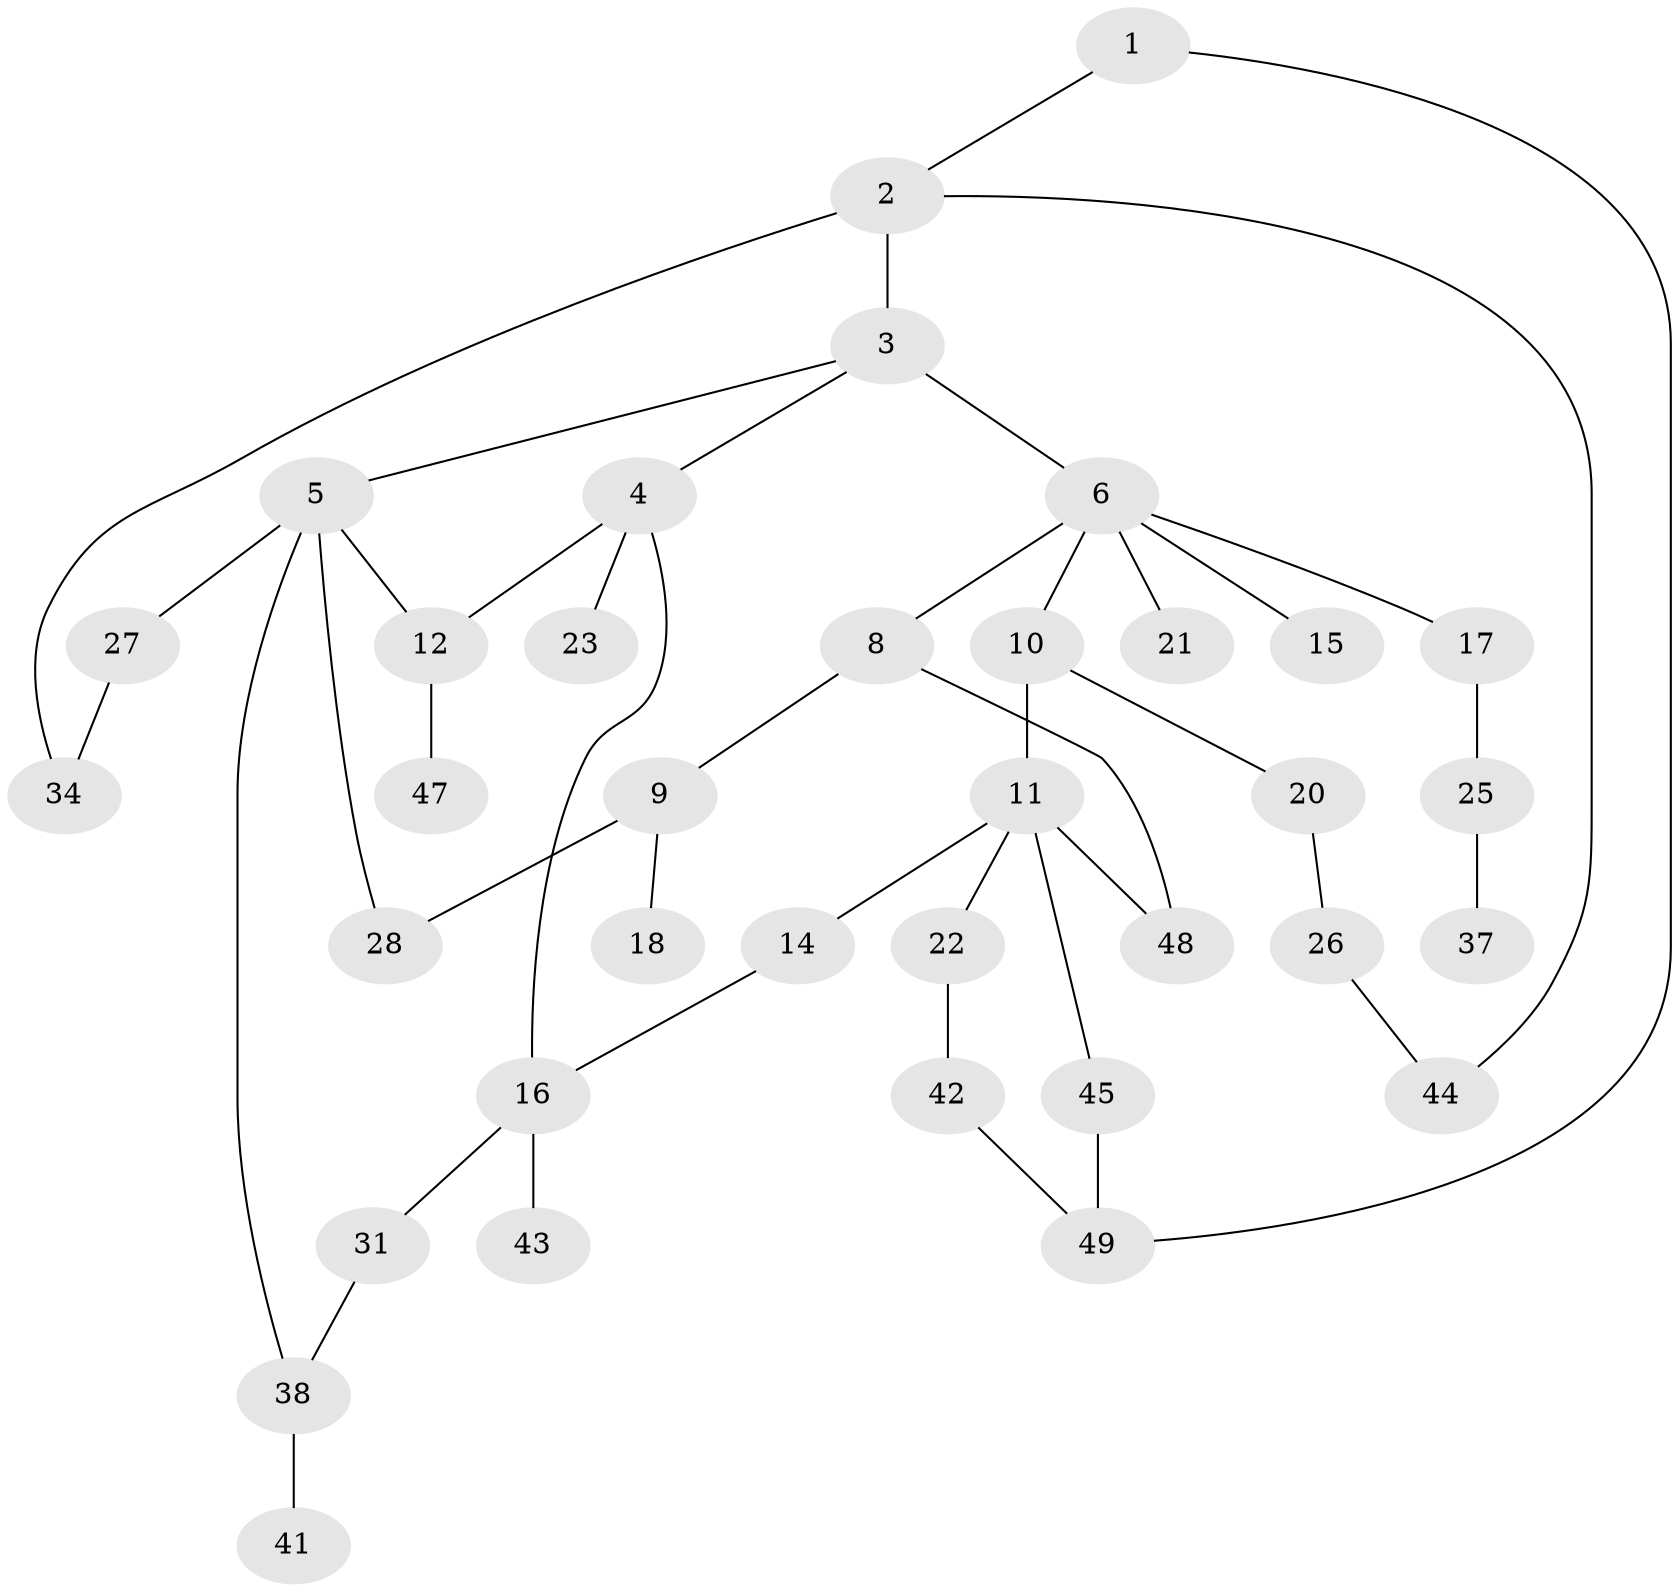 // Generated by graph-tools (version 1.1) at 2025/51/02/27/25 19:51:37]
// undirected, 36 vertices, 44 edges
graph export_dot {
graph [start="1"]
  node [color=gray90,style=filled];
  1 [super="+32"];
  2 [super="+35"];
  3;
  4 [super="+7"];
  5;
  6 [super="+19"];
  8 [super="+50"];
  9 [super="+13"];
  10;
  11 [super="+52"];
  12 [super="+46"];
  14;
  15;
  16 [super="+30"];
  17 [super="+29"];
  18;
  20 [super="+24"];
  21;
  22;
  23 [super="+36"];
  25;
  26;
  27 [super="+40"];
  28 [super="+33"];
  31 [super="+39"];
  34;
  37;
  38 [super="+51"];
  41;
  42;
  43;
  44;
  45;
  47;
  48;
  49;
  1 -- 2;
  1 -- 49;
  2 -- 3 [weight=2];
  2 -- 34;
  2 -- 44;
  3 -- 4;
  3 -- 5;
  3 -- 6;
  4 -- 12;
  4 -- 16;
  4 -- 23;
  5 -- 27;
  5 -- 28;
  5 -- 38;
  5 -- 12;
  6 -- 8;
  6 -- 10;
  6 -- 15;
  6 -- 17;
  6 -- 21;
  8 -- 9;
  8 -- 48;
  9 -- 18;
  9 -- 28;
  10 -- 11;
  10 -- 20;
  11 -- 14;
  11 -- 22;
  11 -- 45;
  11 -- 48;
  12 -- 47;
  14 -- 16;
  16 -- 31;
  16 -- 43;
  17 -- 25;
  20 -- 26;
  22 -- 42;
  25 -- 37;
  26 -- 44;
  27 -- 34;
  31 -- 38;
  38 -- 41;
  42 -- 49;
  45 -- 49;
}
